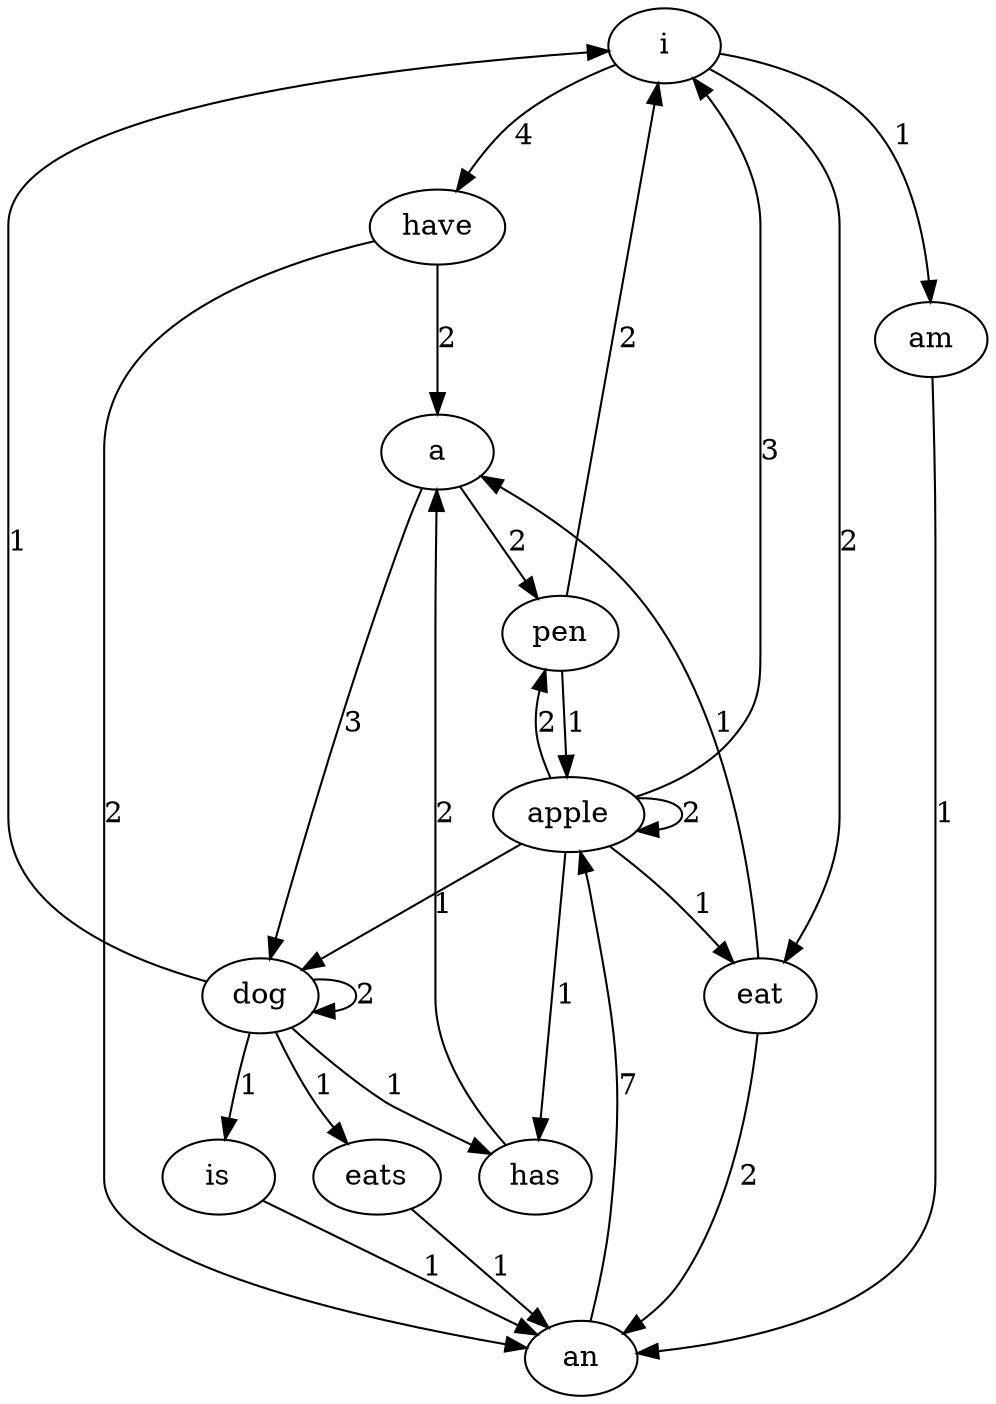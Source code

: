 digraph G {
  i -> have [label="4"];
  i -> eat [label="2"];
  i -> am [label="1"];
  have -> a [label="2"];
  have -> an [label="2"];
  a -> pen [label="2"];
  a -> dog [label="3"];
  pen -> i [label="2"];
  pen -> apple [label="1"];
  an -> apple [label="7"];
  apple -> i [label="3"];
  apple -> pen [label="2"];
  apple -> apple [label="2"];
  apple -> dog [label="1"];
  apple -> has [label="1"];
  apple -> eat [label="1"];
  dog -> i [label="1"];
  dog -> dog [label="2"];
  dog -> has [label="1"];
  dog -> eats [label="1"];
  dog -> is [label="1"];
  has -> a [label="2"];
  eats -> an [label="1"];
  eat -> a [label="1"];
  eat -> an [label="2"];
  am -> an [label="1"];
  is -> an [label="1"];
}